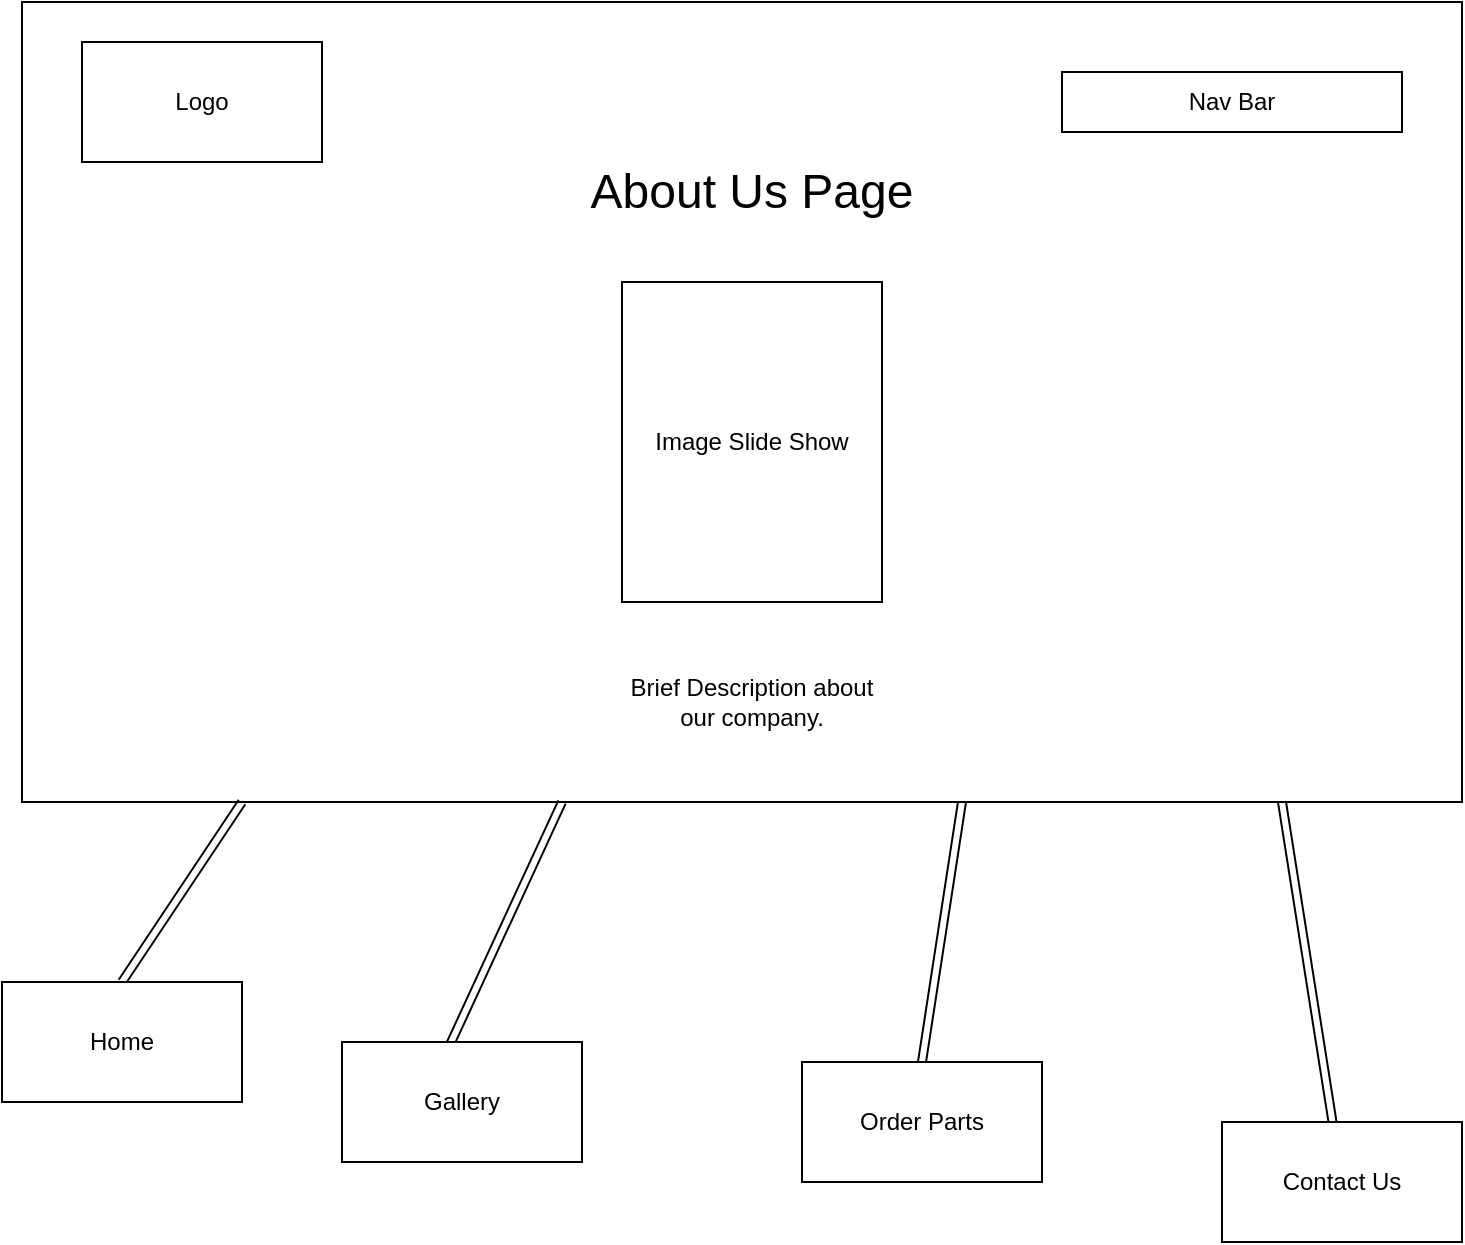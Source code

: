 <mxfile version="12.9.14" type="device"><diagram id="cbWUxWU-36eMP058m2sv" name="Page-1"><mxGraphModel dx="1422" dy="713" grid="1" gridSize="10" guides="1" tooltips="1" connect="1" arrows="1" fold="1" page="1" pageScale="1" pageWidth="850" pageHeight="1100" math="0" shadow="0"><root><mxCell id="0"/><mxCell id="1" parent="0"/><mxCell id="n2oCy0Y7kXg1jn9XlI7p-1" value="" style="rounded=0;whiteSpace=wrap;html=1;align=center;" vertex="1" parent="1"><mxGeometry x="80" y="40" width="720" height="400" as="geometry"/></mxCell><mxCell id="n2oCy0Y7kXg1jn9XlI7p-2" value="Logo" style="rounded=0;whiteSpace=wrap;html=1;" vertex="1" parent="1"><mxGeometry x="110" y="60" width="120" height="60" as="geometry"/></mxCell><mxCell id="n2oCy0Y7kXg1jn9XlI7p-3" value="Nav Bar" style="rounded=0;whiteSpace=wrap;html=1;" vertex="1" parent="1"><mxGeometry x="600" y="75" width="170" height="30" as="geometry"/></mxCell><mxCell id="n2oCy0Y7kXg1jn9XlI7p-4" value="" style="shape=link;html=1;" edge="1" parent="1"><mxGeometry width="50" height="50" relative="1" as="geometry"><mxPoint x="130" y="530" as="sourcePoint"/><mxPoint x="190" y="440" as="targetPoint"/></mxGeometry></mxCell><mxCell id="n2oCy0Y7kXg1jn9XlI7p-5" value="" style="shape=link;html=1;" edge="1" parent="1"><mxGeometry width="50" height="50" relative="1" as="geometry"><mxPoint x="290" y="570" as="sourcePoint"/><mxPoint x="350" y="440" as="targetPoint"/></mxGeometry></mxCell><mxCell id="n2oCy0Y7kXg1jn9XlI7p-6" value="" style="shape=link;html=1;" edge="1" parent="1"><mxGeometry width="50" height="50" relative="1" as="geometry"><mxPoint x="530" y="570" as="sourcePoint"/><mxPoint x="550" y="440" as="targetPoint"/></mxGeometry></mxCell><mxCell id="n2oCy0Y7kXg1jn9XlI7p-7" value="" style="shape=link;html=1;exitX=0.875;exitY=1;exitDx=0;exitDy=0;exitPerimeter=0;" edge="1" parent="1" source="n2oCy0Y7kXg1jn9XlI7p-1" target="n2oCy0Y7kXg1jn9XlI7p-8"><mxGeometry width="50" height="50" relative="1" as="geometry"><mxPoint x="760" y="550" as="sourcePoint"/><mxPoint x="740" y="440" as="targetPoint"/></mxGeometry></mxCell><mxCell id="n2oCy0Y7kXg1jn9XlI7p-8" value="Contact Us" style="rounded=0;whiteSpace=wrap;html=1;" vertex="1" parent="1"><mxGeometry x="680" y="600" width="120" height="60" as="geometry"/></mxCell><mxCell id="n2oCy0Y7kXg1jn9XlI7p-9" value="Image Slide Show" style="rounded=0;whiteSpace=wrap;html=1;" vertex="1" parent="1"><mxGeometry x="380" y="180" width="130" height="160" as="geometry"/></mxCell><mxCell id="n2oCy0Y7kXg1jn9XlI7p-10" value="Home" style="rounded=0;whiteSpace=wrap;html=1;" vertex="1" parent="1"><mxGeometry x="70" y="530" width="120" height="60" as="geometry"/></mxCell><mxCell id="n2oCy0Y7kXg1jn9XlI7p-11" value="Gallery" style="rounded=0;whiteSpace=wrap;html=1;" vertex="1" parent="1"><mxGeometry x="240" y="560" width="120" height="60" as="geometry"/></mxCell><mxCell id="n2oCy0Y7kXg1jn9XlI7p-12" value="Order Parts" style="rounded=0;whiteSpace=wrap;html=1;" vertex="1" parent="1"><mxGeometry x="470" y="570" width="120" height="60" as="geometry"/></mxCell><mxCell id="n2oCy0Y7kXg1jn9XlI7p-13" value="&lt;font style=&quot;font-size: 24px&quot;&gt;About Us Page&lt;/font&gt;" style="text;html=1;strokeColor=none;fillColor=none;align=center;verticalAlign=middle;whiteSpace=wrap;rounded=0;" vertex="1" parent="1"><mxGeometry x="350" y="120" width="190" height="30" as="geometry"/></mxCell><mxCell id="n2oCy0Y7kXg1jn9XlI7p-14" value="Brief Description about our company." style="text;html=1;strokeColor=none;fillColor=none;align=center;verticalAlign=middle;whiteSpace=wrap;rounded=0;" vertex="1" parent="1"><mxGeometry x="375" y="380" width="140" height="20" as="geometry"/></mxCell></root></mxGraphModel></diagram></mxfile>